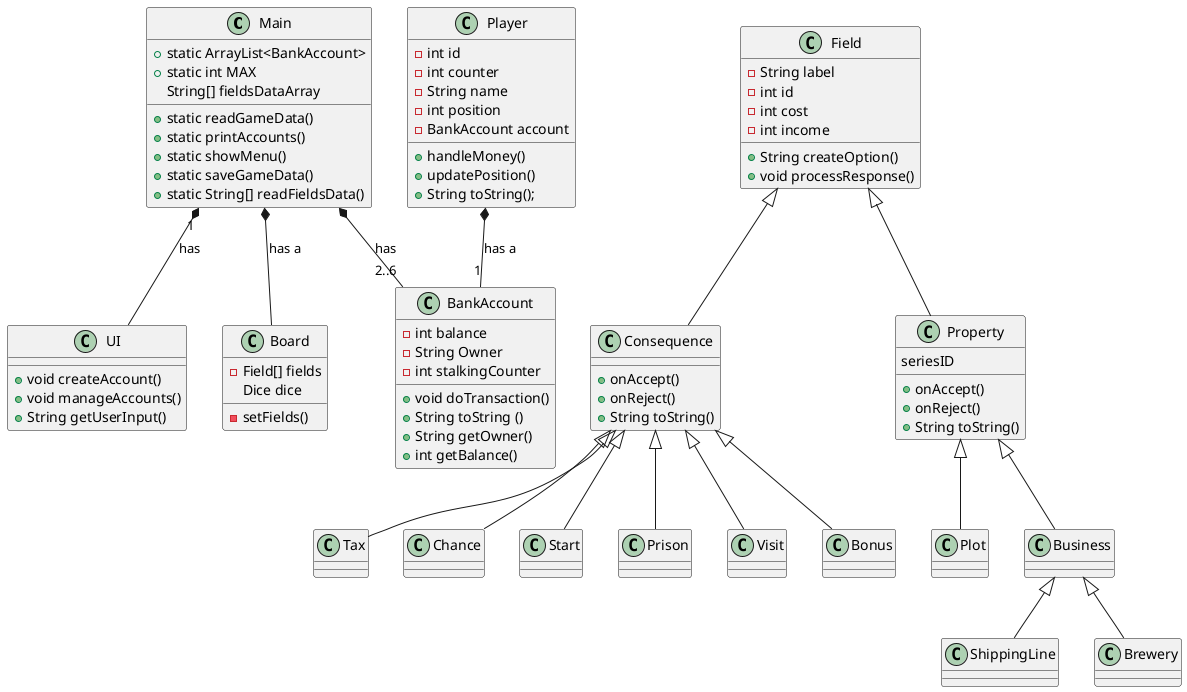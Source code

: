 @startuml
'https://plantuml.com/sequence-diagram

Main  *-- "2..6" BankAccount : has
Main "1" *-- UI : has
Player *-- "1" BankAccount : has a
Field <|-- Consequence
Field <|-- Property
Main *-- Board : has a
Consequence <|-- Tax
Consequence <|-- Chance
Consequence <|-- Start
Consequence <|-- Prison
Consequence <|-- Visit
Consequence <|-- Bonus
Property <|-- Plot
Property <|-- Business
Business <|-- ShippingLine
Business <|-- Brewery


Player : - int id
Player : - int counter
Player : - String name
Player : - int position
Player : - BankAccount account
Player : + handleMoney()
Player : + updatePosition()
Player : + String toString();

BankAccount : - int balance
BankAccount : - String Owner
BankAccount : - int stalkingCounter
BankAccount : + void doTransaction()
BankAccount : + String toString ()
BankAccount : + String getOwner()
BankAccount : + int getBalance()

UI : + void createAccount()
UI : + void manageAccounts()
UI : + String getUserInput()

Main : + static ArrayList<BankAccount>
Main : + static int MAX
Main : String[] fieldsDataArray
Main : + static readGameData()
Main : + static printAccounts()
Main : + static showMenu()
Main : + static saveGameData()
Main : + static String[] readFieldsData()

Field : - String label
Field : - int id
Field : - int cost
Field : - int income
Field : + String createOption()
Field : + void processResponse()

Consequence : + onAccept()
Consequence : + onReject()
Consequence : + String toString()

Property : seriesID
Property : + onAccept()
Property : + onReject()
Property : + String toString()

Board : - Field[] fields
Board : Dice dice
Board : - setFields()



@enduml